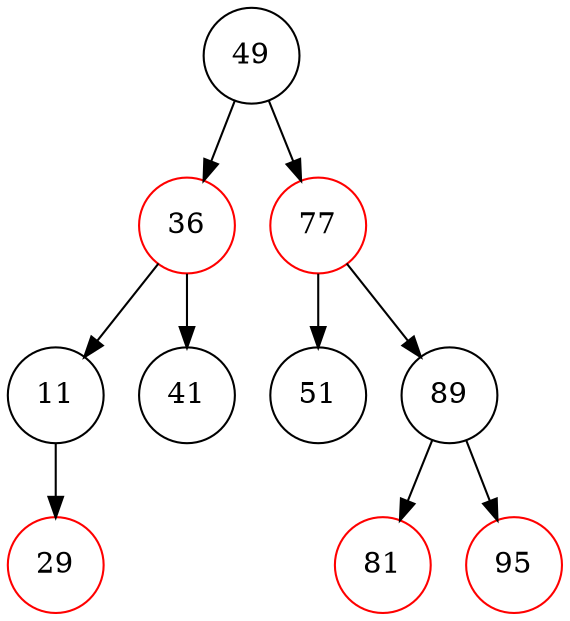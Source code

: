 digraph RBTree {
    node [shape=circle];
    "49" [color=black];
    "49" -> "36";
    "36" [color=red];
    "36" -> "11";
    "11" [color=black];
    "11" -> "29";
    "29" [color=red];
    "36" -> "41";
    "41" [color=black];
    "49" -> "77";
    "77" [color=red];
    "77" -> "51";
    "51" [color=black];
    "77" -> "89";
    "89" [color=black];
    "89" -> "81";
    "81" [color=red];
    "89" -> "95";
    "95" [color=red];
}
